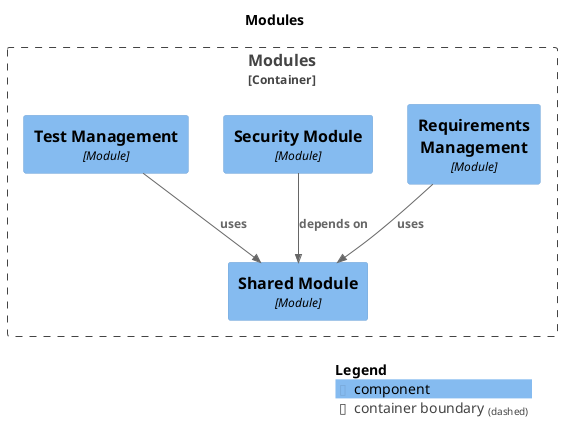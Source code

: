 @startuml
set separator none
title Modules

top to bottom direction

!include <C4/C4>
!include <C4/C4_Context>
!include <C4/C4_Component>

Container_Boundary("Modules.Modules_boundary", "Modules", $tags="") {
  Component(Modules.Modules.SharedModule, "Shared Module", $techn="Module", $descr="", $tags="", $link="")
  Component(Modules.Modules.RequirementsManagement, "Requirements Management", $techn="Module", $descr="", $tags="", $link="")
  Component(Modules.Modules.SecurityModule, "Security Module", $techn="Module", $descr="", $tags="", $link="")
  Component(Modules.Modules.TestManagement, "Test Management", $techn="Module", $descr="", $tags="", $link="")
}

Rel(Modules.Modules.RequirementsManagement, Modules.Modules.SharedModule, "uses", $techn="", $tags="", $link="")
Rel(Modules.Modules.SecurityModule, Modules.Modules.SharedModule, "depends on", $techn="", $tags="", $link="")
Rel(Modules.Modules.TestManagement, Modules.Modules.SharedModule, "uses", $techn="", $tags="", $link="")

SHOW_LEGEND(true)
@enduml
